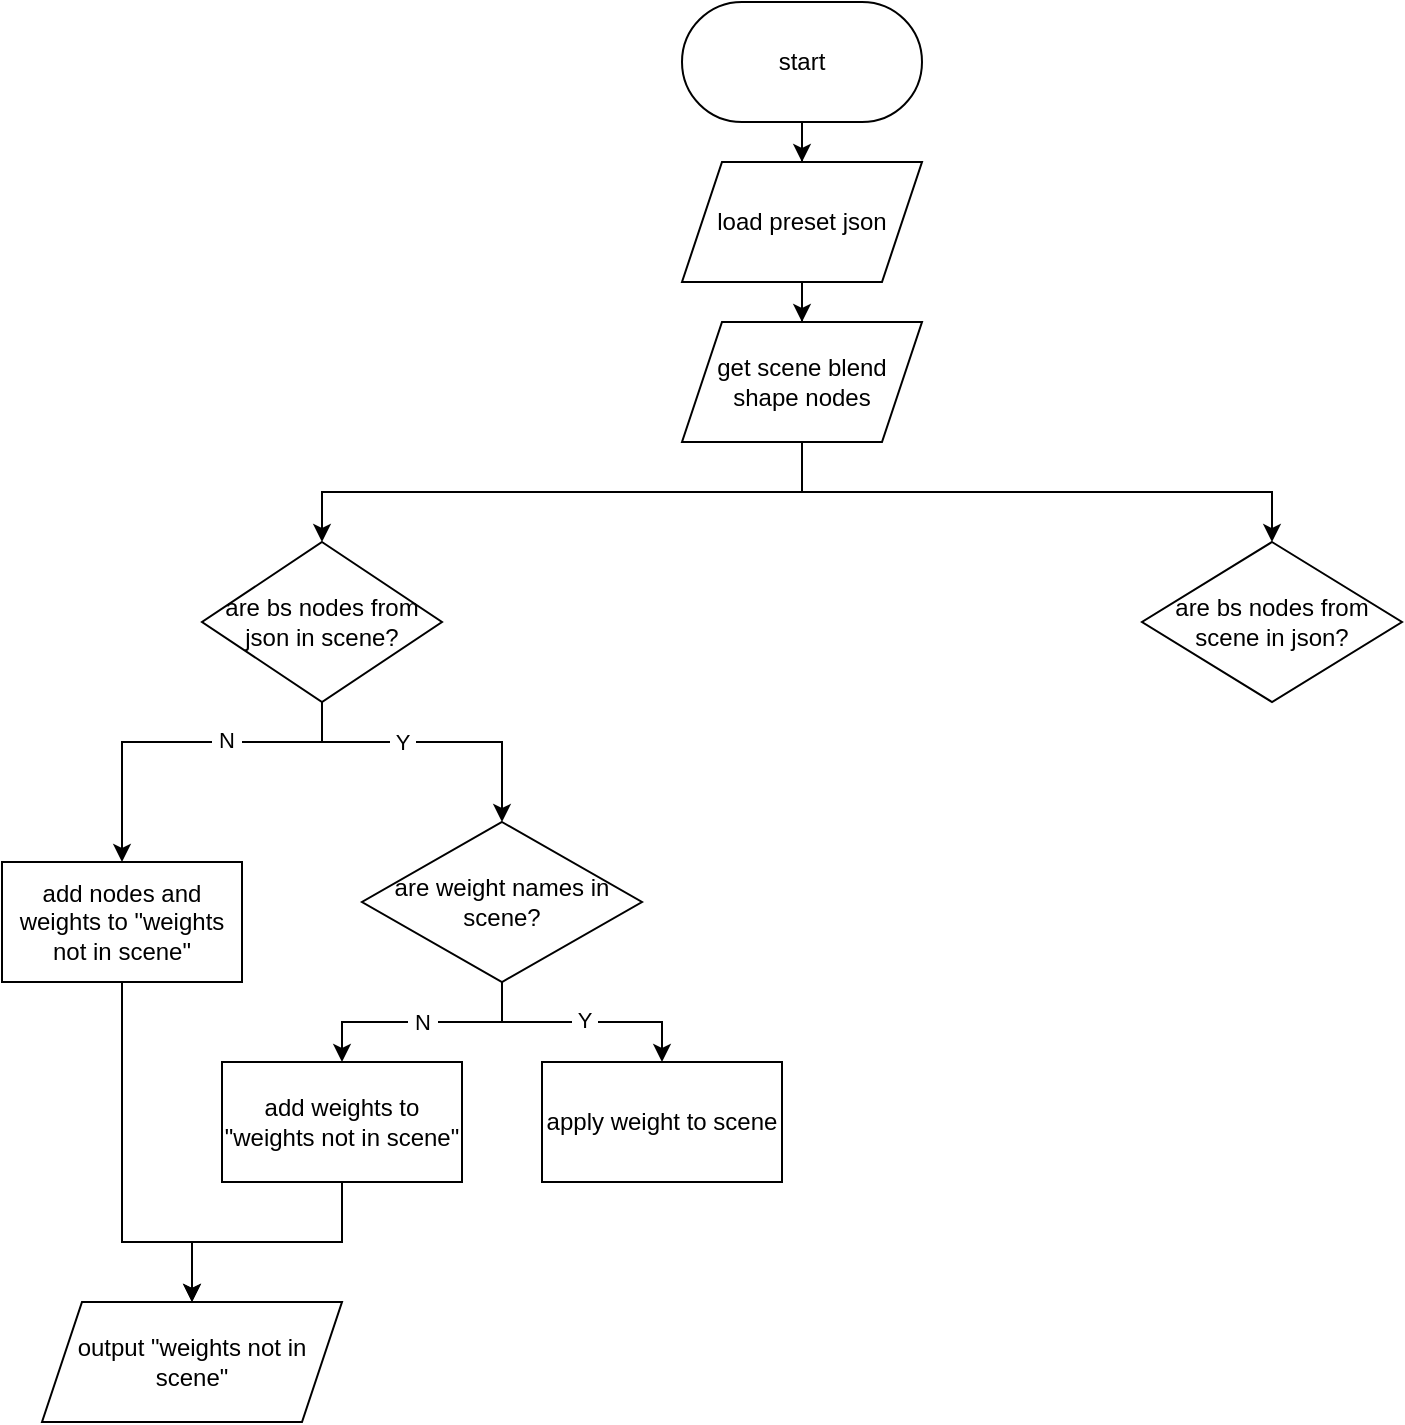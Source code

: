 <mxfile version="17.5.0" type="github">
  <diagram id="ji13-s1qjL8ou1RABo7J" name="Page-1">
    <mxGraphModel dx="1386" dy="875" grid="1" gridSize="10" guides="1" tooltips="1" connect="1" arrows="1" fold="1" page="1" pageScale="1" pageWidth="850" pageHeight="1100" math="0" shadow="0">
      <root>
        <mxCell id="0" />
        <mxCell id="1" parent="0" />
        <mxCell id="3zQKJhW49B3SMrjvigrW-3" style="edgeStyle=orthogonalEdgeStyle;rounded=0;orthogonalLoop=1;jettySize=auto;html=1;exitX=0.5;exitY=1;exitDx=0;exitDy=0;" parent="1" source="3zQKJhW49B3SMrjvigrW-1" target="3zQKJhW49B3SMrjvigrW-2" edge="1">
          <mxGeometry relative="1" as="geometry" />
        </mxCell>
        <mxCell id="3zQKJhW49B3SMrjvigrW-1" value="start" style="rounded=1;whiteSpace=wrap;html=1;arcSize=50;" parent="1" vertex="1">
          <mxGeometry x="420" y="10" width="120" height="60" as="geometry" />
        </mxCell>
        <mxCell id="3zQKJhW49B3SMrjvigrW-5" style="edgeStyle=orthogonalEdgeStyle;rounded=0;orthogonalLoop=1;jettySize=auto;html=1;exitX=0.5;exitY=1;exitDx=0;exitDy=0;" parent="1" source="3zQKJhW49B3SMrjvigrW-2" target="3zQKJhW49B3SMrjvigrW-4" edge="1">
          <mxGeometry relative="1" as="geometry" />
        </mxCell>
        <mxCell id="3zQKJhW49B3SMrjvigrW-2" value="load preset json" style="shape=parallelogram;perimeter=parallelogramPerimeter;whiteSpace=wrap;html=1;fixedSize=1;" parent="1" vertex="1">
          <mxGeometry x="420" y="90" width="120" height="60" as="geometry" />
        </mxCell>
        <mxCell id="roS6D5RcEI_3fUp-NzOn-2" style="edgeStyle=orthogonalEdgeStyle;rounded=0;orthogonalLoop=1;jettySize=auto;html=1;exitX=0.5;exitY=1;exitDx=0;exitDy=0;entryX=0.5;entryY=0;entryDx=0;entryDy=0;" edge="1" parent="1" source="3zQKJhW49B3SMrjvigrW-4" target="roS6D5RcEI_3fUp-NzOn-1">
          <mxGeometry relative="1" as="geometry" />
        </mxCell>
        <mxCell id="roS6D5RcEI_3fUp-NzOn-34" style="edgeStyle=orthogonalEdgeStyle;rounded=0;orthogonalLoop=1;jettySize=auto;html=1;exitX=0.5;exitY=1;exitDx=0;exitDy=0;" edge="1" parent="1" source="3zQKJhW49B3SMrjvigrW-4" target="roS6D5RcEI_3fUp-NzOn-33">
          <mxGeometry relative="1" as="geometry" />
        </mxCell>
        <mxCell id="3zQKJhW49B3SMrjvigrW-4" value="get scene blend shape nodes" style="shape=parallelogram;perimeter=parallelogramPerimeter;whiteSpace=wrap;html=1;fixedSize=1;" parent="1" vertex="1">
          <mxGeometry x="420" y="170" width="120" height="60" as="geometry" />
        </mxCell>
        <mxCell id="roS6D5RcEI_3fUp-NzOn-9" style="edgeStyle=orthogonalEdgeStyle;rounded=0;orthogonalLoop=1;jettySize=auto;html=1;exitX=0.5;exitY=1;exitDx=0;exitDy=0;entryX=0.5;entryY=0;entryDx=0;entryDy=0;" edge="1" parent="1" source="roS6D5RcEI_3fUp-NzOn-1" target="roS6D5RcEI_3fUp-NzOn-8">
          <mxGeometry relative="1" as="geometry">
            <Array as="points">
              <mxPoint x="240" y="380" />
              <mxPoint x="330" y="380" />
            </Array>
          </mxGeometry>
        </mxCell>
        <mxCell id="roS6D5RcEI_3fUp-NzOn-10" value="&amp;nbsp;Y&amp;nbsp;" style="edgeLabel;html=1;align=center;verticalAlign=middle;resizable=0;points=[];" vertex="1" connectable="0" parent="roS6D5RcEI_3fUp-NzOn-9">
          <mxGeometry x="0.067" y="4" relative="1" as="geometry">
            <mxPoint x="-20" y="4" as="offset" />
          </mxGeometry>
        </mxCell>
        <mxCell id="roS6D5RcEI_3fUp-NzOn-23" style="edgeStyle=orthogonalEdgeStyle;rounded=0;orthogonalLoop=1;jettySize=auto;html=1;exitX=0.5;exitY=1;exitDx=0;exitDy=0;entryX=0.5;entryY=0;entryDx=0;entryDy=0;" edge="1" parent="1" source="roS6D5RcEI_3fUp-NzOn-1" target="roS6D5RcEI_3fUp-NzOn-4">
          <mxGeometry relative="1" as="geometry">
            <Array as="points">
              <mxPoint x="240" y="380" />
              <mxPoint x="140" y="380" />
            </Array>
          </mxGeometry>
        </mxCell>
        <mxCell id="roS6D5RcEI_3fUp-NzOn-24" value="&amp;nbsp;N&amp;nbsp;" style="edgeLabel;html=1;align=center;verticalAlign=middle;resizable=0;points=[];" vertex="1" connectable="0" parent="roS6D5RcEI_3fUp-NzOn-23">
          <mxGeometry x="-0.244" y="-1" relative="1" as="geometry">
            <mxPoint as="offset" />
          </mxGeometry>
        </mxCell>
        <mxCell id="roS6D5RcEI_3fUp-NzOn-1" value="are bs nodes from json in scene?" style="rhombus;whiteSpace=wrap;html=1;" vertex="1" parent="1">
          <mxGeometry x="180" y="280" width="120" height="80" as="geometry" />
        </mxCell>
        <mxCell id="roS6D5RcEI_3fUp-NzOn-29" style="edgeStyle=orthogonalEdgeStyle;rounded=0;orthogonalLoop=1;jettySize=auto;html=1;exitX=0.5;exitY=1;exitDx=0;exitDy=0;" edge="1" parent="1" source="roS6D5RcEI_3fUp-NzOn-4" target="roS6D5RcEI_3fUp-NzOn-16">
          <mxGeometry relative="1" as="geometry">
            <Array as="points">
              <mxPoint x="140" y="630" />
              <mxPoint x="175" y="630" />
            </Array>
          </mxGeometry>
        </mxCell>
        <mxCell id="roS6D5RcEI_3fUp-NzOn-4" value="add nodes and weights to &quot;weights not in scene&quot;" style="rounded=0;whiteSpace=wrap;html=1;" vertex="1" parent="1">
          <mxGeometry x="80" y="440" width="120" height="60" as="geometry" />
        </mxCell>
        <mxCell id="roS6D5RcEI_3fUp-NzOn-25" value="&amp;nbsp;N&amp;nbsp;" style="edgeStyle=orthogonalEdgeStyle;rounded=0;orthogonalLoop=1;jettySize=auto;html=1;exitX=0.5;exitY=1;exitDx=0;exitDy=0;entryX=0.5;entryY=0;entryDx=0;entryDy=0;" edge="1" parent="1" source="roS6D5RcEI_3fUp-NzOn-8" target="roS6D5RcEI_3fUp-NzOn-11">
          <mxGeometry relative="1" as="geometry" />
        </mxCell>
        <mxCell id="roS6D5RcEI_3fUp-NzOn-26" style="edgeStyle=orthogonalEdgeStyle;rounded=0;orthogonalLoop=1;jettySize=auto;html=1;exitX=0.5;exitY=1;exitDx=0;exitDy=0;entryX=0.5;entryY=0;entryDx=0;entryDy=0;" edge="1" parent="1" source="roS6D5RcEI_3fUp-NzOn-8" target="roS6D5RcEI_3fUp-NzOn-13">
          <mxGeometry relative="1" as="geometry" />
        </mxCell>
        <mxCell id="roS6D5RcEI_3fUp-NzOn-27" value="&amp;nbsp;Y&amp;nbsp;" style="edgeLabel;html=1;align=center;verticalAlign=middle;resizable=0;points=[];" vertex="1" connectable="0" parent="roS6D5RcEI_3fUp-NzOn-26">
          <mxGeometry x="0.017" y="1" relative="1" as="geometry">
            <mxPoint as="offset" />
          </mxGeometry>
        </mxCell>
        <mxCell id="roS6D5RcEI_3fUp-NzOn-8" value="are weight names in scene?" style="rhombus;whiteSpace=wrap;html=1;" vertex="1" parent="1">
          <mxGeometry x="260" y="420" width="140" height="80" as="geometry" />
        </mxCell>
        <mxCell id="roS6D5RcEI_3fUp-NzOn-30" style="edgeStyle=orthogonalEdgeStyle;rounded=0;orthogonalLoop=1;jettySize=auto;html=1;exitX=0.5;exitY=1;exitDx=0;exitDy=0;entryX=0.5;entryY=0;entryDx=0;entryDy=0;" edge="1" parent="1" source="roS6D5RcEI_3fUp-NzOn-11" target="roS6D5RcEI_3fUp-NzOn-16">
          <mxGeometry relative="1" as="geometry" />
        </mxCell>
        <mxCell id="roS6D5RcEI_3fUp-NzOn-11" value="add weights to &quot;weights not in scene&quot;" style="rounded=0;whiteSpace=wrap;html=1;" vertex="1" parent="1">
          <mxGeometry x="190" y="540" width="120" height="60" as="geometry" />
        </mxCell>
        <mxCell id="roS6D5RcEI_3fUp-NzOn-13" value="apply weight to scene" style="rounded=0;whiteSpace=wrap;html=1;" vertex="1" parent="1">
          <mxGeometry x="350" y="540" width="120" height="60" as="geometry" />
        </mxCell>
        <mxCell id="roS6D5RcEI_3fUp-NzOn-16" value="output &quot;weights not in scene&quot;" style="shape=parallelogram;perimeter=parallelogramPerimeter;whiteSpace=wrap;html=1;fixedSize=1;" vertex="1" parent="1">
          <mxGeometry x="100" y="660" width="150" height="60" as="geometry" />
        </mxCell>
        <mxCell id="roS6D5RcEI_3fUp-NzOn-33" value="are bs nodes from scene in json?" style="rhombus;whiteSpace=wrap;html=1;" vertex="1" parent="1">
          <mxGeometry x="650" y="280" width="130" height="80" as="geometry" />
        </mxCell>
      </root>
    </mxGraphModel>
  </diagram>
</mxfile>
